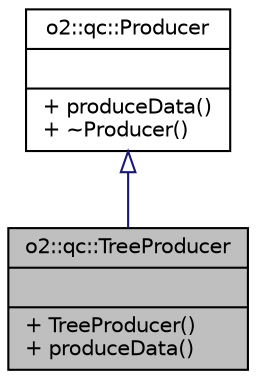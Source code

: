 digraph "o2::qc::TreeProducer"
{
 // INTERACTIVE_SVG=YES
  bgcolor="transparent";
  edge [fontname="Helvetica",fontsize="10",labelfontname="Helvetica",labelfontsize="10"];
  node [fontname="Helvetica",fontsize="10",shape=record];
  Node1 [label="{o2::qc::TreeProducer\n||+ TreeProducer()\l+ produceData()\l}",height=0.2,width=0.4,color="black", fillcolor="grey75", style="filled" fontcolor="black"];
  Node2 -> Node1 [dir="back",color="midnightblue",fontsize="10",style="solid",arrowtail="onormal",fontname="Helvetica"];
  Node2 [label="{o2::qc::Producer\n||+ produceData()\l+ ~Producer()\l}",height=0.2,width=0.4,color="black",URL="$d7/d27/classo2_1_1qc_1_1Producer.html"];
}
